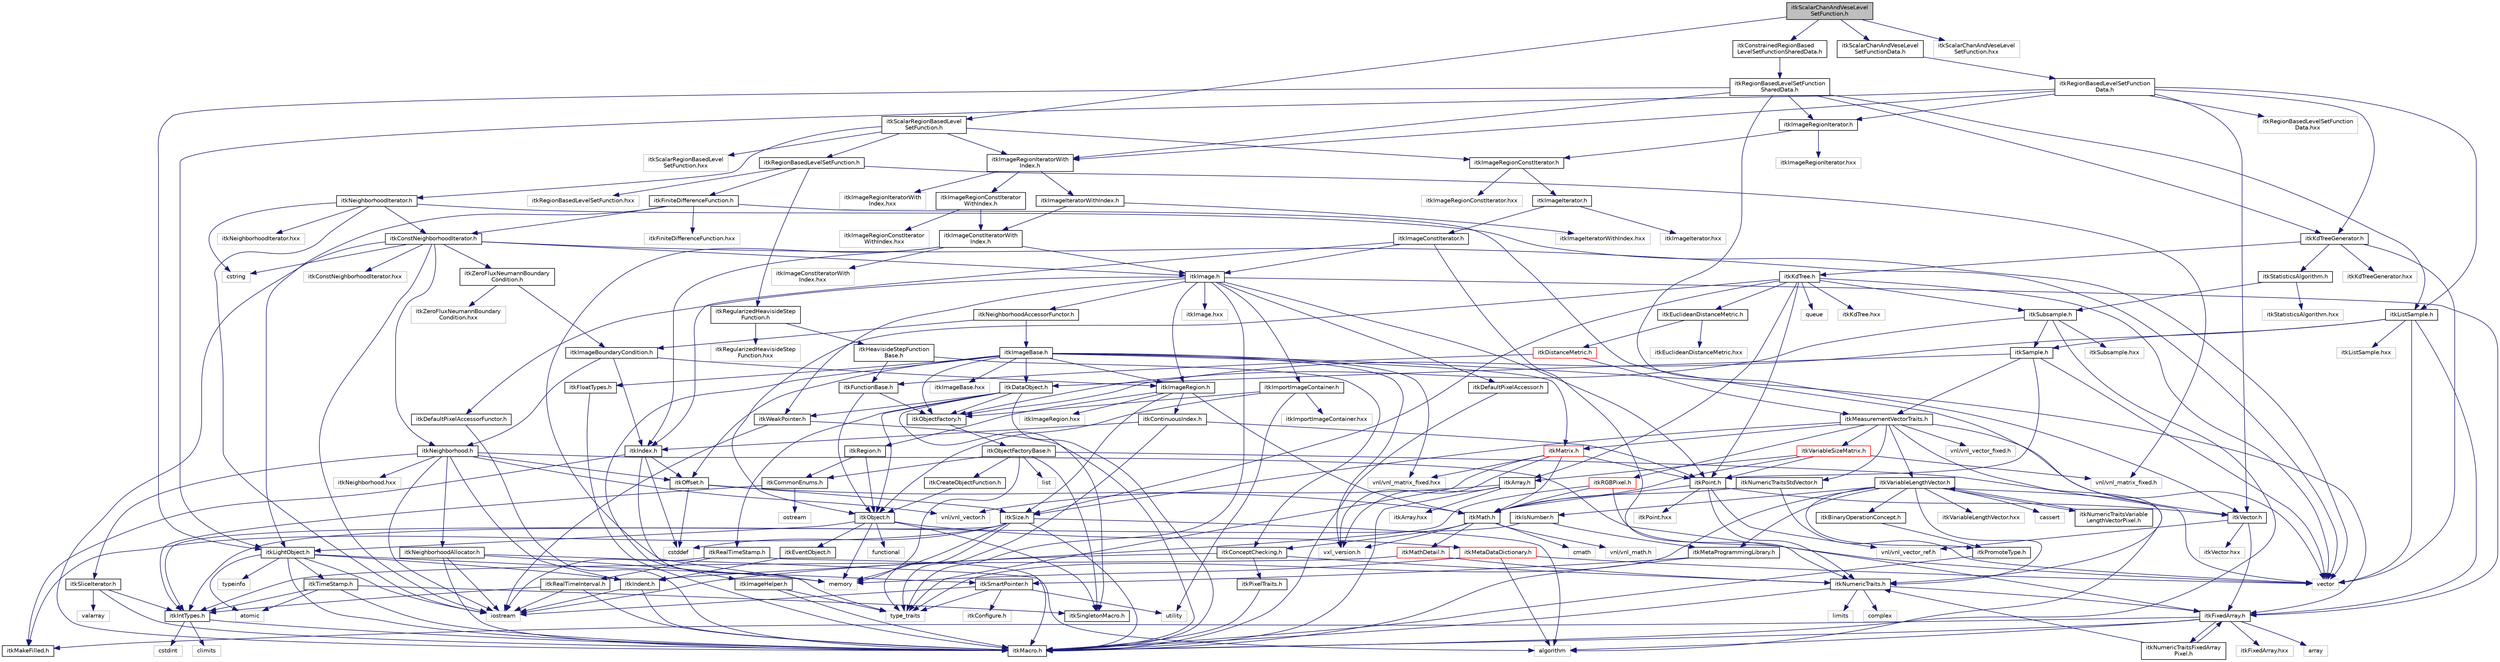 digraph "itkScalarChanAndVeseLevelSetFunction.h"
{
 // LATEX_PDF_SIZE
  edge [fontname="Helvetica",fontsize="10",labelfontname="Helvetica",labelfontsize="10"];
  node [fontname="Helvetica",fontsize="10",shape=record];
  Node1 [label="itkScalarChanAndVeseLevel\lSetFunction.h",height=0.2,width=0.4,color="black", fillcolor="grey75", style="filled", fontcolor="black",tooltip=" "];
  Node1 -> Node2 [color="midnightblue",fontsize="10",style="solid",fontname="Helvetica"];
  Node2 [label="itkScalarRegionBasedLevel\lSetFunction.h",height=0.2,width=0.4,color="black", fillcolor="white", style="filled",URL="$itkScalarRegionBasedLevelSetFunction_8h.html",tooltip=" "];
  Node2 -> Node3 [color="midnightblue",fontsize="10",style="solid",fontname="Helvetica"];
  Node3 [label="itkRegionBasedLevelSetFunction.h",height=0.2,width=0.4,color="black", fillcolor="white", style="filled",URL="$itkRegionBasedLevelSetFunction_8h.html",tooltip=" "];
  Node3 -> Node4 [color="midnightblue",fontsize="10",style="solid",fontname="Helvetica"];
  Node4 [label="itkFiniteDifferenceFunction.h",height=0.2,width=0.4,color="black", fillcolor="white", style="filled",URL="$itkFiniteDifferenceFunction_8h.html",tooltip=" "];
  Node4 -> Node5 [color="midnightblue",fontsize="10",style="solid",fontname="Helvetica"];
  Node5 [label="itkLightObject.h",height=0.2,width=0.4,color="black", fillcolor="white", style="filled",URL="$itkLightObject_8h.html",tooltip=" "];
  Node5 -> Node6 [color="midnightblue",fontsize="10",style="solid",fontname="Helvetica"];
  Node6 [label="itkMacro.h",height=0.2,width=0.4,color="black", fillcolor="white", style="filled",URL="$itkMacro_8h.html",tooltip=" "];
  Node5 -> Node7 [color="midnightblue",fontsize="10",style="solid",fontname="Helvetica"];
  Node7 [label="itkSmartPointer.h",height=0.2,width=0.4,color="black", fillcolor="white", style="filled",URL="$itkSmartPointer_8h.html",tooltip=" "];
  Node7 -> Node8 [color="midnightblue",fontsize="10",style="solid",fontname="Helvetica"];
  Node8 [label="iostream",height=0.2,width=0.4,color="grey75", fillcolor="white", style="filled",tooltip=" "];
  Node7 -> Node9 [color="midnightblue",fontsize="10",style="solid",fontname="Helvetica"];
  Node9 [label="utility",height=0.2,width=0.4,color="grey75", fillcolor="white", style="filled",tooltip=" "];
  Node7 -> Node10 [color="midnightblue",fontsize="10",style="solid",fontname="Helvetica"];
  Node10 [label="type_traits",height=0.2,width=0.4,color="grey75", fillcolor="white", style="filled",tooltip=" "];
  Node7 -> Node11 [color="midnightblue",fontsize="10",style="solid",fontname="Helvetica"];
  Node11 [label="itkConfigure.h",height=0.2,width=0.4,color="grey75", fillcolor="white", style="filled",tooltip=" "];
  Node5 -> Node12 [color="midnightblue",fontsize="10",style="solid",fontname="Helvetica"];
  Node12 [label="itkTimeStamp.h",height=0.2,width=0.4,color="black", fillcolor="white", style="filled",URL="$itkTimeStamp_8h.html",tooltip=" "];
  Node12 -> Node6 [color="midnightblue",fontsize="10",style="solid",fontname="Helvetica"];
  Node12 -> Node13 [color="midnightblue",fontsize="10",style="solid",fontname="Helvetica"];
  Node13 [label="itkIntTypes.h",height=0.2,width=0.4,color="black", fillcolor="white", style="filled",URL="$itkIntTypes_8h.html",tooltip=" "];
  Node13 -> Node6 [color="midnightblue",fontsize="10",style="solid",fontname="Helvetica"];
  Node13 -> Node14 [color="midnightblue",fontsize="10",style="solid",fontname="Helvetica"];
  Node14 [label="cstdint",height=0.2,width=0.4,color="grey75", fillcolor="white", style="filled",tooltip=" "];
  Node13 -> Node15 [color="midnightblue",fontsize="10",style="solid",fontname="Helvetica"];
  Node15 [label="climits",height=0.2,width=0.4,color="grey75", fillcolor="white", style="filled",tooltip=" "];
  Node12 -> Node16 [color="midnightblue",fontsize="10",style="solid",fontname="Helvetica"];
  Node16 [label="atomic",height=0.2,width=0.4,color="grey75", fillcolor="white", style="filled",tooltip=" "];
  Node12 -> Node17 [color="midnightblue",fontsize="10",style="solid",fontname="Helvetica"];
  Node17 [label="itkSingletonMacro.h",height=0.2,width=0.4,color="black", fillcolor="white", style="filled",URL="$itkSingletonMacro_8h.html",tooltip=" "];
  Node5 -> Node18 [color="midnightblue",fontsize="10",style="solid",fontname="Helvetica"];
  Node18 [label="itkIndent.h",height=0.2,width=0.4,color="black", fillcolor="white", style="filled",URL="$itkIndent_8h.html",tooltip=" "];
  Node18 -> Node6 [color="midnightblue",fontsize="10",style="solid",fontname="Helvetica"];
  Node18 -> Node8 [color="midnightblue",fontsize="10",style="solid",fontname="Helvetica"];
  Node5 -> Node16 [color="midnightblue",fontsize="10",style="solid",fontname="Helvetica"];
  Node5 -> Node8 [color="midnightblue",fontsize="10",style="solid",fontname="Helvetica"];
  Node5 -> Node19 [color="midnightblue",fontsize="10",style="solid",fontname="Helvetica"];
  Node19 [label="typeinfo",height=0.2,width=0.4,color="grey75", fillcolor="white", style="filled",tooltip=" "];
  Node4 -> Node20 [color="midnightblue",fontsize="10",style="solid",fontname="Helvetica"];
  Node20 [label="itkConstNeighborhoodIterator.h",height=0.2,width=0.4,color="black", fillcolor="white", style="filled",URL="$itkConstNeighborhoodIterator_8h.html",tooltip=" "];
  Node20 -> Node21 [color="midnightblue",fontsize="10",style="solid",fontname="Helvetica"];
  Node21 [label="vector",height=0.2,width=0.4,color="grey75", fillcolor="white", style="filled",tooltip=" "];
  Node20 -> Node22 [color="midnightblue",fontsize="10",style="solid",fontname="Helvetica"];
  Node22 [label="cstring",height=0.2,width=0.4,color="grey75", fillcolor="white", style="filled",tooltip=" "];
  Node20 -> Node8 [color="midnightblue",fontsize="10",style="solid",fontname="Helvetica"];
  Node20 -> Node23 [color="midnightblue",fontsize="10",style="solid",fontname="Helvetica"];
  Node23 [label="itkImage.h",height=0.2,width=0.4,color="black", fillcolor="white", style="filled",URL="$itkImage_8h.html",tooltip=" "];
  Node23 -> Node24 [color="midnightblue",fontsize="10",style="solid",fontname="Helvetica"];
  Node24 [label="itkImageRegion.h",height=0.2,width=0.4,color="black", fillcolor="white", style="filled",URL="$itkImageRegion_8h.html",tooltip=" "];
  Node24 -> Node25 [color="midnightblue",fontsize="10",style="solid",fontname="Helvetica"];
  Node25 [label="itkRegion.h",height=0.2,width=0.4,color="black", fillcolor="white", style="filled",URL="$itkRegion_8h.html",tooltip=" "];
  Node25 -> Node26 [color="midnightblue",fontsize="10",style="solid",fontname="Helvetica"];
  Node26 [label="itkObject.h",height=0.2,width=0.4,color="black", fillcolor="white", style="filled",URL="$itkObject_8h.html",tooltip=" "];
  Node26 -> Node5 [color="midnightblue",fontsize="10",style="solid",fontname="Helvetica"];
  Node26 -> Node27 [color="midnightblue",fontsize="10",style="solid",fontname="Helvetica"];
  Node27 [label="itkEventObject.h",height=0.2,width=0.4,color="black", fillcolor="white", style="filled",URL="$itkEventObject_8h.html",tooltip=" "];
  Node27 -> Node18 [color="midnightblue",fontsize="10",style="solid",fontname="Helvetica"];
  Node26 -> Node28 [color="midnightblue",fontsize="10",style="solid",fontname="Helvetica"];
  Node28 [label="itkMetaDataDictionary.h",height=0.2,width=0.4,color="red", fillcolor="white", style="filled",URL="$itkMetaDataDictionary_8h.html",tooltip=" "];
  Node28 -> Node30 [color="midnightblue",fontsize="10",style="solid",fontname="Helvetica"];
  Node30 [label="algorithm",height=0.2,width=0.4,color="grey75", fillcolor="white", style="filled",tooltip=" "];
  Node28 -> Node21 [color="midnightblue",fontsize="10",style="solid",fontname="Helvetica"];
  Node28 -> Node33 [color="midnightblue",fontsize="10",style="solid",fontname="Helvetica"];
  Node33 [label="memory",height=0.2,width=0.4,color="grey75", fillcolor="white", style="filled",tooltip=" "];
  Node26 -> Node17 [color="midnightblue",fontsize="10",style="solid",fontname="Helvetica"];
  Node26 -> Node34 [color="midnightblue",fontsize="10",style="solid",fontname="Helvetica"];
  Node34 [label="functional",height=0.2,width=0.4,color="grey75", fillcolor="white", style="filled",tooltip=" "];
  Node26 -> Node33 [color="midnightblue",fontsize="10",style="solid",fontname="Helvetica"];
  Node25 -> Node35 [color="midnightblue",fontsize="10",style="solid",fontname="Helvetica"];
  Node35 [label="itkCommonEnums.h",height=0.2,width=0.4,color="black", fillcolor="white", style="filled",URL="$itkCommonEnums_8h.html",tooltip=" "];
  Node35 -> Node13 [color="midnightblue",fontsize="10",style="solid",fontname="Helvetica"];
  Node35 -> Node36 [color="midnightblue",fontsize="10",style="solid",fontname="Helvetica"];
  Node36 [label="ostream",height=0.2,width=0.4,color="grey75", fillcolor="white", style="filled",tooltip=" "];
  Node24 -> Node37 [color="midnightblue",fontsize="10",style="solid",fontname="Helvetica"];
  Node37 [label="itkSize.h",height=0.2,width=0.4,color="black", fillcolor="white", style="filled",URL="$itkSize_8h.html",tooltip=" "];
  Node37 -> Node13 [color="midnightblue",fontsize="10",style="solid",fontname="Helvetica"];
  Node37 -> Node6 [color="midnightblue",fontsize="10",style="solid",fontname="Helvetica"];
  Node37 -> Node38 [color="midnightblue",fontsize="10",style="solid",fontname="Helvetica"];
  Node38 [label="itkMakeFilled.h",height=0.2,width=0.4,color="black", fillcolor="white", style="filled",URL="$itkMakeFilled_8h.html",tooltip=" "];
  Node37 -> Node30 [color="midnightblue",fontsize="10",style="solid",fontname="Helvetica"];
  Node37 -> Node39 [color="midnightblue",fontsize="10",style="solid",fontname="Helvetica"];
  Node39 [label="cstddef",height=0.2,width=0.4,color="grey75", fillcolor="white", style="filled",tooltip=" "];
  Node37 -> Node10 [color="midnightblue",fontsize="10",style="solid",fontname="Helvetica"];
  Node37 -> Node33 [color="midnightblue",fontsize="10",style="solid",fontname="Helvetica"];
  Node24 -> Node40 [color="midnightblue",fontsize="10",style="solid",fontname="Helvetica"];
  Node40 [label="itkContinuousIndex.h",height=0.2,width=0.4,color="black", fillcolor="white", style="filled",URL="$itkContinuousIndex_8h.html",tooltip=" "];
  Node40 -> Node41 [color="midnightblue",fontsize="10",style="solid",fontname="Helvetica"];
  Node41 [label="itkPoint.h",height=0.2,width=0.4,color="black", fillcolor="white", style="filled",URL="$itkPoint_8h.html",tooltip=" "];
  Node41 -> Node42 [color="midnightblue",fontsize="10",style="solid",fontname="Helvetica"];
  Node42 [label="itkNumericTraits.h",height=0.2,width=0.4,color="black", fillcolor="white", style="filled",URL="$itkNumericTraits_8h.html",tooltip=" "];
  Node42 -> Node6 [color="midnightblue",fontsize="10",style="solid",fontname="Helvetica"];
  Node42 -> Node43 [color="midnightblue",fontsize="10",style="solid",fontname="Helvetica"];
  Node43 [label="limits",height=0.2,width=0.4,color="grey75", fillcolor="white", style="filled",tooltip=" "];
  Node42 -> Node44 [color="midnightblue",fontsize="10",style="solid",fontname="Helvetica"];
  Node44 [label="complex",height=0.2,width=0.4,color="grey75", fillcolor="white", style="filled",tooltip=" "];
  Node42 -> Node45 [color="midnightblue",fontsize="10",style="solid",fontname="Helvetica"];
  Node45 [label="itkFixedArray.h",height=0.2,width=0.4,color="black", fillcolor="white", style="filled",URL="$itkFixedArray_8h.html",tooltip=" "];
  Node45 -> Node6 [color="midnightblue",fontsize="10",style="solid",fontname="Helvetica"];
  Node45 -> Node38 [color="midnightblue",fontsize="10",style="solid",fontname="Helvetica"];
  Node45 -> Node30 [color="midnightblue",fontsize="10",style="solid",fontname="Helvetica"];
  Node45 -> Node46 [color="midnightblue",fontsize="10",style="solid",fontname="Helvetica"];
  Node46 [label="array",height=0.2,width=0.4,color="grey75", fillcolor="white", style="filled",tooltip=" "];
  Node45 -> Node47 [color="midnightblue",fontsize="10",style="solid",fontname="Helvetica"];
  Node47 [label="itkFixedArray.hxx",height=0.2,width=0.4,color="grey75", fillcolor="white", style="filled",tooltip=" "];
  Node45 -> Node48 [color="midnightblue",fontsize="10",style="solid",fontname="Helvetica"];
  Node48 [label="itkNumericTraitsFixedArray\lPixel.h",height=0.2,width=0.4,color="black", fillcolor="white", style="filled",URL="$itkNumericTraitsFixedArrayPixel_8h.html",tooltip=" "];
  Node48 -> Node42 [color="midnightblue",fontsize="10",style="solid",fontname="Helvetica"];
  Node48 -> Node45 [color="midnightblue",fontsize="10",style="solid",fontname="Helvetica"];
  Node41 -> Node49 [color="midnightblue",fontsize="10",style="solid",fontname="Helvetica"];
  Node49 [label="itkVector.h",height=0.2,width=0.4,color="black", fillcolor="white", style="filled",URL="$itkVector_8h.html",tooltip=" "];
  Node49 -> Node45 [color="midnightblue",fontsize="10",style="solid",fontname="Helvetica"];
  Node49 -> Node50 [color="midnightblue",fontsize="10",style="solid",fontname="Helvetica"];
  Node50 [label="vnl/vnl_vector_ref.h",height=0.2,width=0.4,color="grey75", fillcolor="white", style="filled",tooltip=" "];
  Node49 -> Node51 [color="midnightblue",fontsize="10",style="solid",fontname="Helvetica"];
  Node51 [label="itkVector.hxx",height=0.2,width=0.4,color="grey75", fillcolor="white", style="filled",tooltip=" "];
  Node41 -> Node50 [color="midnightblue",fontsize="10",style="solid",fontname="Helvetica"];
  Node41 -> Node52 [color="midnightblue",fontsize="10",style="solid",fontname="Helvetica"];
  Node52 [label="itkMath.h",height=0.2,width=0.4,color="black", fillcolor="white", style="filled",URL="$itkMath_8h.html",tooltip=" "];
  Node52 -> Node53 [color="midnightblue",fontsize="10",style="solid",fontname="Helvetica"];
  Node53 [label="cmath",height=0.2,width=0.4,color="grey75", fillcolor="white", style="filled",tooltip=" "];
  Node52 -> Node54 [color="midnightblue",fontsize="10",style="solid",fontname="Helvetica"];
  Node54 [label="itkMathDetail.h",height=0.2,width=0.4,color="red", fillcolor="white", style="filled",URL="$itkMathDetail_8h.html",tooltip=" "];
  Node54 -> Node13 [color="midnightblue",fontsize="10",style="solid",fontname="Helvetica"];
  Node54 -> Node42 [color="midnightblue",fontsize="10",style="solid",fontname="Helvetica"];
  Node52 -> Node56 [color="midnightblue",fontsize="10",style="solid",fontname="Helvetica"];
  Node56 [label="itkConceptChecking.h",height=0.2,width=0.4,color="black", fillcolor="white", style="filled",URL="$itkConceptChecking_8h.html",tooltip=" "];
  Node56 -> Node57 [color="midnightblue",fontsize="10",style="solid",fontname="Helvetica"];
  Node57 [label="itkPixelTraits.h",height=0.2,width=0.4,color="black", fillcolor="white", style="filled",URL="$itkPixelTraits_8h.html",tooltip=" "];
  Node57 -> Node6 [color="midnightblue",fontsize="10",style="solid",fontname="Helvetica"];
  Node56 -> Node42 [color="midnightblue",fontsize="10",style="solid",fontname="Helvetica"];
  Node56 -> Node8 [color="midnightblue",fontsize="10",style="solid",fontname="Helvetica"];
  Node52 -> Node58 [color="midnightblue",fontsize="10",style="solid",fontname="Helvetica"];
  Node58 [label="vnl/vnl_math.h",height=0.2,width=0.4,color="grey75", fillcolor="white", style="filled",tooltip=" "];
  Node52 -> Node59 [color="midnightblue",fontsize="10",style="solid",fontname="Helvetica"];
  Node59 [label="vxl_version.h",height=0.2,width=0.4,color="grey75", fillcolor="white", style="filled",tooltip=" "];
  Node41 -> Node60 [color="midnightblue",fontsize="10",style="solid",fontname="Helvetica"];
  Node60 [label="itkPoint.hxx",height=0.2,width=0.4,color="grey75", fillcolor="white", style="filled",tooltip=" "];
  Node40 -> Node61 [color="midnightblue",fontsize="10",style="solid",fontname="Helvetica"];
  Node61 [label="itkIndex.h",height=0.2,width=0.4,color="black", fillcolor="white", style="filled",URL="$itkIndex_8h.html",tooltip=" "];
  Node61 -> Node38 [color="midnightblue",fontsize="10",style="solid",fontname="Helvetica"];
  Node61 -> Node62 [color="midnightblue",fontsize="10",style="solid",fontname="Helvetica"];
  Node62 [label="itkOffset.h",height=0.2,width=0.4,color="black", fillcolor="white", style="filled",URL="$itkOffset_8h.html",tooltip=" "];
  Node62 -> Node37 [color="midnightblue",fontsize="10",style="solid",fontname="Helvetica"];
  Node62 -> Node52 [color="midnightblue",fontsize="10",style="solid",fontname="Helvetica"];
  Node62 -> Node39 [color="midnightblue",fontsize="10",style="solid",fontname="Helvetica"];
  Node61 -> Node39 [color="midnightblue",fontsize="10",style="solid",fontname="Helvetica"];
  Node61 -> Node10 [color="midnightblue",fontsize="10",style="solid",fontname="Helvetica"];
  Node40 -> Node10 [color="midnightblue",fontsize="10",style="solid",fontname="Helvetica"];
  Node24 -> Node52 [color="midnightblue",fontsize="10",style="solid",fontname="Helvetica"];
  Node24 -> Node63 [color="midnightblue",fontsize="10",style="solid",fontname="Helvetica"];
  Node63 [label="itkImageRegion.hxx",height=0.2,width=0.4,color="grey75", fillcolor="white", style="filled",tooltip=" "];
  Node23 -> Node64 [color="midnightblue",fontsize="10",style="solid",fontname="Helvetica"];
  Node64 [label="itkImportImageContainer.h",height=0.2,width=0.4,color="black", fillcolor="white", style="filled",URL="$itkImportImageContainer_8h.html",tooltip=" "];
  Node64 -> Node26 [color="midnightblue",fontsize="10",style="solid",fontname="Helvetica"];
  Node64 -> Node65 [color="midnightblue",fontsize="10",style="solid",fontname="Helvetica"];
  Node65 [label="itkObjectFactory.h",height=0.2,width=0.4,color="black", fillcolor="white", style="filled",URL="$itkObjectFactory_8h.html",tooltip=" "];
  Node65 -> Node66 [color="midnightblue",fontsize="10",style="solid",fontname="Helvetica"];
  Node66 [label="itkObjectFactoryBase.h",height=0.2,width=0.4,color="black", fillcolor="white", style="filled",URL="$itkObjectFactoryBase_8h.html",tooltip=" "];
  Node66 -> Node67 [color="midnightblue",fontsize="10",style="solid",fontname="Helvetica"];
  Node67 [label="itkCreateObjectFunction.h",height=0.2,width=0.4,color="black", fillcolor="white", style="filled",URL="$itkCreateObjectFunction_8h.html",tooltip=" "];
  Node67 -> Node26 [color="midnightblue",fontsize="10",style="solid",fontname="Helvetica"];
  Node66 -> Node17 [color="midnightblue",fontsize="10",style="solid",fontname="Helvetica"];
  Node66 -> Node35 [color="midnightblue",fontsize="10",style="solid",fontname="Helvetica"];
  Node66 -> Node68 [color="midnightblue",fontsize="10",style="solid",fontname="Helvetica"];
  Node68 [label="list",height=0.2,width=0.4,color="grey75", fillcolor="white", style="filled",tooltip=" "];
  Node66 -> Node33 [color="midnightblue",fontsize="10",style="solid",fontname="Helvetica"];
  Node66 -> Node21 [color="midnightblue",fontsize="10",style="solid",fontname="Helvetica"];
  Node64 -> Node9 [color="midnightblue",fontsize="10",style="solid",fontname="Helvetica"];
  Node64 -> Node69 [color="midnightblue",fontsize="10",style="solid",fontname="Helvetica"];
  Node69 [label="itkImportImageContainer.hxx",height=0.2,width=0.4,color="grey75", fillcolor="white", style="filled",tooltip=" "];
  Node23 -> Node70 [color="midnightblue",fontsize="10",style="solid",fontname="Helvetica"];
  Node70 [label="itkDefaultPixelAccessor.h",height=0.2,width=0.4,color="black", fillcolor="white", style="filled",URL="$itkDefaultPixelAccessor_8h.html",tooltip=" "];
  Node70 -> Node6 [color="midnightblue",fontsize="10",style="solid",fontname="Helvetica"];
  Node23 -> Node71 [color="midnightblue",fontsize="10",style="solid",fontname="Helvetica"];
  Node71 [label="itkDefaultPixelAccessorFunctor.h",height=0.2,width=0.4,color="black", fillcolor="white", style="filled",URL="$itkDefaultPixelAccessorFunctor_8h.html",tooltip=" "];
  Node71 -> Node6 [color="midnightblue",fontsize="10",style="solid",fontname="Helvetica"];
  Node23 -> Node41 [color="midnightblue",fontsize="10",style="solid",fontname="Helvetica"];
  Node23 -> Node45 [color="midnightblue",fontsize="10",style="solid",fontname="Helvetica"];
  Node23 -> Node72 [color="midnightblue",fontsize="10",style="solid",fontname="Helvetica"];
  Node72 [label="itkWeakPointer.h",height=0.2,width=0.4,color="black", fillcolor="white", style="filled",URL="$itkWeakPointer_8h.html",tooltip=" "];
  Node72 -> Node6 [color="midnightblue",fontsize="10",style="solid",fontname="Helvetica"];
  Node72 -> Node8 [color="midnightblue",fontsize="10",style="solid",fontname="Helvetica"];
  Node23 -> Node73 [color="midnightblue",fontsize="10",style="solid",fontname="Helvetica"];
  Node73 [label="itkNeighborhoodAccessorFunctor.h",height=0.2,width=0.4,color="black", fillcolor="white", style="filled",URL="$itkNeighborhoodAccessorFunctor_8h.html",tooltip=" "];
  Node73 -> Node74 [color="midnightblue",fontsize="10",style="solid",fontname="Helvetica"];
  Node74 [label="itkImageBoundaryCondition.h",height=0.2,width=0.4,color="black", fillcolor="white", style="filled",URL="$itkImageBoundaryCondition_8h.html",tooltip=" "];
  Node74 -> Node61 [color="midnightblue",fontsize="10",style="solid",fontname="Helvetica"];
  Node74 -> Node75 [color="midnightblue",fontsize="10",style="solid",fontname="Helvetica"];
  Node75 [label="itkNeighborhood.h",height=0.2,width=0.4,color="black", fillcolor="white", style="filled",URL="$itkNeighborhood_8h.html",tooltip=" "];
  Node75 -> Node8 [color="midnightblue",fontsize="10",style="solid",fontname="Helvetica"];
  Node75 -> Node76 [color="midnightblue",fontsize="10",style="solid",fontname="Helvetica"];
  Node76 [label="itkNeighborhoodAllocator.h",height=0.2,width=0.4,color="black", fillcolor="white", style="filled",URL="$itkNeighborhoodAllocator_8h.html",tooltip=" "];
  Node76 -> Node30 [color="midnightblue",fontsize="10",style="solid",fontname="Helvetica"];
  Node76 -> Node8 [color="midnightblue",fontsize="10",style="solid",fontname="Helvetica"];
  Node76 -> Node33 [color="midnightblue",fontsize="10",style="solid",fontname="Helvetica"];
  Node76 -> Node6 [color="midnightblue",fontsize="10",style="solid",fontname="Helvetica"];
  Node75 -> Node18 [color="midnightblue",fontsize="10",style="solid",fontname="Helvetica"];
  Node75 -> Node77 [color="midnightblue",fontsize="10",style="solid",fontname="Helvetica"];
  Node77 [label="itkSliceIterator.h",height=0.2,width=0.4,color="black", fillcolor="white", style="filled",URL="$itkSliceIterator_8h.html",tooltip=" "];
  Node77 -> Node6 [color="midnightblue",fontsize="10",style="solid",fontname="Helvetica"];
  Node77 -> Node13 [color="midnightblue",fontsize="10",style="solid",fontname="Helvetica"];
  Node77 -> Node78 [color="midnightblue",fontsize="10",style="solid",fontname="Helvetica"];
  Node78 [label="valarray",height=0.2,width=0.4,color="grey75", fillcolor="white", style="filled",tooltip=" "];
  Node75 -> Node79 [color="midnightblue",fontsize="10",style="solid",fontname="Helvetica"];
  Node79 [label="vnl/vnl_vector.h",height=0.2,width=0.4,color="grey75", fillcolor="white", style="filled",tooltip=" "];
  Node75 -> Node62 [color="midnightblue",fontsize="10",style="solid",fontname="Helvetica"];
  Node75 -> Node21 [color="midnightblue",fontsize="10",style="solid",fontname="Helvetica"];
  Node75 -> Node80 [color="midnightblue",fontsize="10",style="solid",fontname="Helvetica"];
  Node80 [label="itkNeighborhood.hxx",height=0.2,width=0.4,color="grey75", fillcolor="white", style="filled",tooltip=" "];
  Node74 -> Node24 [color="midnightblue",fontsize="10",style="solid",fontname="Helvetica"];
  Node73 -> Node81 [color="midnightblue",fontsize="10",style="solid",fontname="Helvetica"];
  Node81 [label="itkImageBase.h",height=0.2,width=0.4,color="black", fillcolor="white", style="filled",URL="$itkImageBase_8h.html",tooltip=" "];
  Node81 -> Node82 [color="midnightblue",fontsize="10",style="solid",fontname="Helvetica"];
  Node82 [label="itkDataObject.h",height=0.2,width=0.4,color="black", fillcolor="white", style="filled",URL="$itkDataObject_8h.html",tooltip=" "];
  Node82 -> Node26 [color="midnightblue",fontsize="10",style="solid",fontname="Helvetica"];
  Node82 -> Node6 [color="midnightblue",fontsize="10",style="solid",fontname="Helvetica"];
  Node82 -> Node17 [color="midnightblue",fontsize="10",style="solid",fontname="Helvetica"];
  Node82 -> Node72 [color="midnightblue",fontsize="10",style="solid",fontname="Helvetica"];
  Node82 -> Node83 [color="midnightblue",fontsize="10",style="solid",fontname="Helvetica"];
  Node83 [label="itkRealTimeStamp.h",height=0.2,width=0.4,color="black", fillcolor="white", style="filled",URL="$itkRealTimeStamp_8h.html",tooltip=" "];
  Node83 -> Node84 [color="midnightblue",fontsize="10",style="solid",fontname="Helvetica"];
  Node84 [label="itkRealTimeInterval.h",height=0.2,width=0.4,color="black", fillcolor="white", style="filled",URL="$itkRealTimeInterval_8h.html",tooltip=" "];
  Node84 -> Node13 [color="midnightblue",fontsize="10",style="solid",fontname="Helvetica"];
  Node84 -> Node6 [color="midnightblue",fontsize="10",style="solid",fontname="Helvetica"];
  Node84 -> Node8 [color="midnightblue",fontsize="10",style="solid",fontname="Helvetica"];
  Node83 -> Node6 [color="midnightblue",fontsize="10",style="solid",fontname="Helvetica"];
  Node83 -> Node8 [color="midnightblue",fontsize="10",style="solid",fontname="Helvetica"];
  Node82 -> Node65 [color="midnightblue",fontsize="10",style="solid",fontname="Helvetica"];
  Node81 -> Node24 [color="midnightblue",fontsize="10",style="solid",fontname="Helvetica"];
  Node81 -> Node85 [color="midnightblue",fontsize="10",style="solid",fontname="Helvetica"];
  Node85 [label="itkMatrix.h",height=0.2,width=0.4,color="red", fillcolor="white", style="filled",URL="$itkMatrix_8h.html",tooltip=" "];
  Node85 -> Node41 [color="midnightblue",fontsize="10",style="solid",fontname="Helvetica"];
  Node85 -> Node59 [color="midnightblue",fontsize="10",style="solid",fontname="Helvetica"];
  Node85 -> Node89 [color="midnightblue",fontsize="10",style="solid",fontname="Helvetica"];
  Node89 [label="vnl/vnl_matrix_fixed.hxx",height=0.2,width=0.4,color="grey75", fillcolor="white", style="filled",tooltip=" "];
  Node85 -> Node52 [color="midnightblue",fontsize="10",style="solid",fontname="Helvetica"];
  Node85 -> Node10 [color="midnightblue",fontsize="10",style="solid",fontname="Helvetica"];
  Node81 -> Node65 [color="midnightblue",fontsize="10",style="solid",fontname="Helvetica"];
  Node81 -> Node62 [color="midnightblue",fontsize="10",style="solid",fontname="Helvetica"];
  Node81 -> Node45 [color="midnightblue",fontsize="10",style="solid",fontname="Helvetica"];
  Node81 -> Node95 [color="midnightblue",fontsize="10",style="solid",fontname="Helvetica"];
  Node95 [label="itkImageHelper.h",height=0.2,width=0.4,color="black", fillcolor="white", style="filled",URL="$itkImageHelper_8h.html",tooltip=" "];
  Node95 -> Node6 [color="midnightblue",fontsize="10",style="solid",fontname="Helvetica"];
  Node95 -> Node10 [color="midnightblue",fontsize="10",style="solid",fontname="Helvetica"];
  Node81 -> Node96 [color="midnightblue",fontsize="10",style="solid",fontname="Helvetica"];
  Node96 [label="itkFloatTypes.h",height=0.2,width=0.4,color="black", fillcolor="white", style="filled",URL="$itkFloatTypes_8h.html",tooltip=" "];
  Node96 -> Node6 [color="midnightblue",fontsize="10",style="solid",fontname="Helvetica"];
  Node81 -> Node59 [color="midnightblue",fontsize="10",style="solid",fontname="Helvetica"];
  Node81 -> Node89 [color="midnightblue",fontsize="10",style="solid",fontname="Helvetica"];
  Node81 -> Node97 [color="midnightblue",fontsize="10",style="solid",fontname="Helvetica"];
  Node97 [label="itkImageBase.hxx",height=0.2,width=0.4,color="grey75", fillcolor="white", style="filled",tooltip=" "];
  Node23 -> Node10 [color="midnightblue",fontsize="10",style="solid",fontname="Helvetica"];
  Node23 -> Node98 [color="midnightblue",fontsize="10",style="solid",fontname="Helvetica"];
  Node98 [label="itkImage.hxx",height=0.2,width=0.4,color="grey75", fillcolor="white", style="filled",tooltip=" "];
  Node20 -> Node75 [color="midnightblue",fontsize="10",style="solid",fontname="Helvetica"];
  Node20 -> Node6 [color="midnightblue",fontsize="10",style="solid",fontname="Helvetica"];
  Node20 -> Node99 [color="midnightblue",fontsize="10",style="solid",fontname="Helvetica"];
  Node99 [label="itkZeroFluxNeumannBoundary\lCondition.h",height=0.2,width=0.4,color="black", fillcolor="white", style="filled",URL="$itkZeroFluxNeumannBoundaryCondition_8h.html",tooltip=" "];
  Node99 -> Node74 [color="midnightblue",fontsize="10",style="solid",fontname="Helvetica"];
  Node99 -> Node100 [color="midnightblue",fontsize="10",style="solid",fontname="Helvetica"];
  Node100 [label="itkZeroFluxNeumannBoundary\lCondition.hxx",height=0.2,width=0.4,color="grey75", fillcolor="white", style="filled",tooltip=" "];
  Node20 -> Node101 [color="midnightblue",fontsize="10",style="solid",fontname="Helvetica"];
  Node101 [label="itkConstNeighborhoodIterator.hxx",height=0.2,width=0.4,color="grey75", fillcolor="white", style="filled",tooltip=" "];
  Node4 -> Node49 [color="midnightblue",fontsize="10",style="solid",fontname="Helvetica"];
  Node4 -> Node102 [color="midnightblue",fontsize="10",style="solid",fontname="Helvetica"];
  Node102 [label="itkFiniteDifferenceFunction.hxx",height=0.2,width=0.4,color="grey75", fillcolor="white", style="filled",tooltip=" "];
  Node3 -> Node103 [color="midnightblue",fontsize="10",style="solid",fontname="Helvetica"];
  Node103 [label="itkRegularizedHeavisideStep\lFunction.h",height=0.2,width=0.4,color="black", fillcolor="white", style="filled",URL="$itkRegularizedHeavisideStepFunction_8h.html",tooltip=" "];
  Node103 -> Node104 [color="midnightblue",fontsize="10",style="solid",fontname="Helvetica"];
  Node104 [label="itkHeavisideStepFunction\lBase.h",height=0.2,width=0.4,color="black", fillcolor="white", style="filled",URL="$itkHeavisideStepFunctionBase_8h.html",tooltip=" "];
  Node104 -> Node105 [color="midnightblue",fontsize="10",style="solid",fontname="Helvetica"];
  Node105 [label="itkFunctionBase.h",height=0.2,width=0.4,color="black", fillcolor="white", style="filled",URL="$itkFunctionBase_8h.html",tooltip=" "];
  Node105 -> Node26 [color="midnightblue",fontsize="10",style="solid",fontname="Helvetica"];
  Node105 -> Node65 [color="midnightblue",fontsize="10",style="solid",fontname="Helvetica"];
  Node104 -> Node56 [color="midnightblue",fontsize="10",style="solid",fontname="Helvetica"];
  Node103 -> Node106 [color="midnightblue",fontsize="10",style="solid",fontname="Helvetica"];
  Node106 [label="itkRegularizedHeavisideStep\lFunction.hxx",height=0.2,width=0.4,color="grey75", fillcolor="white", style="filled",tooltip=" "];
  Node3 -> Node107 [color="midnightblue",fontsize="10",style="solid",fontname="Helvetica"];
  Node107 [label="vnl/vnl_matrix_fixed.h",height=0.2,width=0.4,color="grey75", fillcolor="white", style="filled",tooltip=" "];
  Node3 -> Node108 [color="midnightblue",fontsize="10",style="solid",fontname="Helvetica"];
  Node108 [label="itkRegionBasedLevelSetFunction.hxx",height=0.2,width=0.4,color="grey75", fillcolor="white", style="filled",tooltip=" "];
  Node2 -> Node109 [color="midnightblue",fontsize="10",style="solid",fontname="Helvetica"];
  Node109 [label="itkNeighborhoodIterator.h",height=0.2,width=0.4,color="black", fillcolor="white", style="filled",URL="$itkNeighborhoodIterator_8h.html",tooltip=" "];
  Node109 -> Node21 [color="midnightblue",fontsize="10",style="solid",fontname="Helvetica"];
  Node109 -> Node22 [color="midnightblue",fontsize="10",style="solid",fontname="Helvetica"];
  Node109 -> Node8 [color="midnightblue",fontsize="10",style="solid",fontname="Helvetica"];
  Node109 -> Node20 [color="midnightblue",fontsize="10",style="solid",fontname="Helvetica"];
  Node109 -> Node110 [color="midnightblue",fontsize="10",style="solid",fontname="Helvetica"];
  Node110 [label="itkNeighborhoodIterator.hxx",height=0.2,width=0.4,color="grey75", fillcolor="white", style="filled",tooltip=" "];
  Node2 -> Node111 [color="midnightblue",fontsize="10",style="solid",fontname="Helvetica"];
  Node111 [label="itkImageRegionConstIterator.h",height=0.2,width=0.4,color="black", fillcolor="white", style="filled",URL="$itkImageRegionConstIterator_8h.html",tooltip=" "];
  Node111 -> Node112 [color="midnightblue",fontsize="10",style="solid",fontname="Helvetica"];
  Node112 [label="itkImageIterator.h",height=0.2,width=0.4,color="black", fillcolor="white", style="filled",URL="$itkImageIterator_8h.html",tooltip=" "];
  Node112 -> Node113 [color="midnightblue",fontsize="10",style="solid",fontname="Helvetica"];
  Node113 [label="itkImageConstIterator.h",height=0.2,width=0.4,color="black", fillcolor="white", style="filled",URL="$itkImageConstIterator_8h.html",tooltip=" "];
  Node113 -> Node23 [color="midnightblue",fontsize="10",style="solid",fontname="Helvetica"];
  Node113 -> Node61 [color="midnightblue",fontsize="10",style="solid",fontname="Helvetica"];
  Node113 -> Node42 [color="midnightblue",fontsize="10",style="solid",fontname="Helvetica"];
  Node112 -> Node114 [color="midnightblue",fontsize="10",style="solid",fontname="Helvetica"];
  Node114 [label="itkImageIterator.hxx",height=0.2,width=0.4,color="grey75", fillcolor="white", style="filled",tooltip=" "];
  Node111 -> Node115 [color="midnightblue",fontsize="10",style="solid",fontname="Helvetica"];
  Node115 [label="itkImageRegionConstIterator.hxx",height=0.2,width=0.4,color="grey75", fillcolor="white", style="filled",tooltip=" "];
  Node2 -> Node116 [color="midnightblue",fontsize="10",style="solid",fontname="Helvetica"];
  Node116 [label="itkImageRegionIteratorWith\lIndex.h",height=0.2,width=0.4,color="black", fillcolor="white", style="filled",URL="$itkImageRegionIteratorWithIndex_8h.html",tooltip=" "];
  Node116 -> Node117 [color="midnightblue",fontsize="10",style="solid",fontname="Helvetica"];
  Node117 [label="itkImageRegionConstIterator\lWithIndex.h",height=0.2,width=0.4,color="black", fillcolor="white", style="filled",URL="$itkImageRegionConstIteratorWithIndex_8h.html",tooltip=" "];
  Node117 -> Node118 [color="midnightblue",fontsize="10",style="solid",fontname="Helvetica"];
  Node118 [label="itkImageConstIteratorWith\lIndex.h",height=0.2,width=0.4,color="black", fillcolor="white", style="filled",URL="$itkImageConstIteratorWithIndex_8h.html",tooltip=" "];
  Node118 -> Node61 [color="midnightblue",fontsize="10",style="solid",fontname="Helvetica"];
  Node118 -> Node23 [color="midnightblue",fontsize="10",style="solid",fontname="Helvetica"];
  Node118 -> Node33 [color="midnightblue",fontsize="10",style="solid",fontname="Helvetica"];
  Node118 -> Node119 [color="midnightblue",fontsize="10",style="solid",fontname="Helvetica"];
  Node119 [label="itkImageConstIteratorWith\lIndex.hxx",height=0.2,width=0.4,color="grey75", fillcolor="white", style="filled",tooltip=" "];
  Node117 -> Node120 [color="midnightblue",fontsize="10",style="solid",fontname="Helvetica"];
  Node120 [label="itkImageRegionConstIterator\lWithIndex.hxx",height=0.2,width=0.4,color="grey75", fillcolor="white", style="filled",tooltip=" "];
  Node116 -> Node121 [color="midnightblue",fontsize="10",style="solid",fontname="Helvetica"];
  Node121 [label="itkImageIteratorWithIndex.h",height=0.2,width=0.4,color="black", fillcolor="white", style="filled",URL="$itkImageIteratorWithIndex_8h.html",tooltip=" "];
  Node121 -> Node118 [color="midnightblue",fontsize="10",style="solid",fontname="Helvetica"];
  Node121 -> Node122 [color="midnightblue",fontsize="10",style="solid",fontname="Helvetica"];
  Node122 [label="itkImageIteratorWithIndex.hxx",height=0.2,width=0.4,color="grey75", fillcolor="white", style="filled",tooltip=" "];
  Node116 -> Node123 [color="midnightblue",fontsize="10",style="solid",fontname="Helvetica"];
  Node123 [label="itkImageRegionIteratorWith\lIndex.hxx",height=0.2,width=0.4,color="grey75", fillcolor="white", style="filled",tooltip=" "];
  Node2 -> Node124 [color="midnightblue",fontsize="10",style="solid",fontname="Helvetica"];
  Node124 [label="itkScalarRegionBasedLevel\lSetFunction.hxx",height=0.2,width=0.4,color="grey75", fillcolor="white", style="filled",tooltip=" "];
  Node1 -> Node125 [color="midnightblue",fontsize="10",style="solid",fontname="Helvetica"];
  Node125 [label="itkScalarChanAndVeseLevel\lSetFunctionData.h",height=0.2,width=0.4,color="black", fillcolor="white", style="filled",URL="$itkScalarChanAndVeseLevelSetFunctionData_8h.html",tooltip=" "];
  Node125 -> Node126 [color="midnightblue",fontsize="10",style="solid",fontname="Helvetica"];
  Node126 [label="itkRegionBasedLevelSetFunction\lData.h",height=0.2,width=0.4,color="black", fillcolor="white", style="filled",URL="$itkRegionBasedLevelSetFunctionData_8h.html",tooltip=" "];
  Node126 -> Node5 [color="midnightblue",fontsize="10",style="solid",fontname="Helvetica"];
  Node126 -> Node49 [color="midnightblue",fontsize="10",style="solid",fontname="Helvetica"];
  Node126 -> Node127 [color="midnightblue",fontsize="10",style="solid",fontname="Helvetica"];
  Node127 [label="itkListSample.h",height=0.2,width=0.4,color="black", fillcolor="white", style="filled",URL="$itkListSample_8h.html",tooltip=" "];
  Node127 -> Node65 [color="midnightblue",fontsize="10",style="solid",fontname="Helvetica"];
  Node127 -> Node45 [color="midnightblue",fontsize="10",style="solid",fontname="Helvetica"];
  Node127 -> Node128 [color="midnightblue",fontsize="10",style="solid",fontname="Helvetica"];
  Node128 [label="itkSample.h",height=0.2,width=0.4,color="black", fillcolor="white", style="filled",URL="$itkSample_8h.html",tooltip=" "];
  Node128 -> Node41 [color="midnightblue",fontsize="10",style="solid",fontname="Helvetica"];
  Node128 -> Node82 [color="midnightblue",fontsize="10",style="solid",fontname="Helvetica"];
  Node128 -> Node129 [color="midnightblue",fontsize="10",style="solid",fontname="Helvetica"];
  Node129 [label="itkMeasurementVectorTraits.h",height=0.2,width=0.4,color="black", fillcolor="white", style="filled",URL="$itkMeasurementVectorTraits_8h.html",tooltip=" "];
  Node129 -> Node130 [color="midnightblue",fontsize="10",style="solid",fontname="Helvetica"];
  Node130 [label="itkVariableLengthVector.h",height=0.2,width=0.4,color="black", fillcolor="white", style="filled",URL="$itkVariableLengthVector_8h.html",tooltip=" "];
  Node130 -> Node131 [color="midnightblue",fontsize="10",style="solid",fontname="Helvetica"];
  Node131 [label="cassert",height=0.2,width=0.4,color="grey75", fillcolor="white", style="filled",tooltip=" "];
  Node130 -> Node30 [color="midnightblue",fontsize="10",style="solid",fontname="Helvetica"];
  Node130 -> Node10 [color="midnightblue",fontsize="10",style="solid",fontname="Helvetica"];
  Node130 -> Node42 [color="midnightblue",fontsize="10",style="solid",fontname="Helvetica"];
  Node130 -> Node132 [color="midnightblue",fontsize="10",style="solid",fontname="Helvetica"];
  Node132 [label="itkMetaProgrammingLibrary.h",height=0.2,width=0.4,color="black", fillcolor="white", style="filled",URL="$itkMetaProgrammingLibrary_8h.html",tooltip=" "];
  Node132 -> Node6 [color="midnightblue",fontsize="10",style="solid",fontname="Helvetica"];
  Node132 -> Node7 [color="midnightblue",fontsize="10",style="solid",fontname="Helvetica"];
  Node130 -> Node133 [color="midnightblue",fontsize="10",style="solid",fontname="Helvetica"];
  Node133 [label="itkIsNumber.h",height=0.2,width=0.4,color="black", fillcolor="white", style="filled",URL="$itkIsNumber_8h.html",tooltip=" "];
  Node133 -> Node132 [color="midnightblue",fontsize="10",style="solid",fontname="Helvetica"];
  Node133 -> Node13 [color="midnightblue",fontsize="10",style="solid",fontname="Helvetica"];
  Node130 -> Node134 [color="midnightblue",fontsize="10",style="solid",fontname="Helvetica"];
  Node134 [label="itkPromoteType.h",height=0.2,width=0.4,color="black", fillcolor="white", style="filled",URL="$itkPromoteType_8h.html",tooltip=" "];
  Node134 -> Node6 [color="midnightblue",fontsize="10",style="solid",fontname="Helvetica"];
  Node130 -> Node135 [color="midnightblue",fontsize="10",style="solid",fontname="Helvetica"];
  Node135 [label="itkBinaryOperationConcept.h",height=0.2,width=0.4,color="black", fillcolor="white", style="filled",URL="$itkBinaryOperationConcept_8h.html",tooltip=" "];
  Node135 -> Node134 [color="midnightblue",fontsize="10",style="solid",fontname="Helvetica"];
  Node130 -> Node136 [color="midnightblue",fontsize="10",style="solid",fontname="Helvetica"];
  Node136 [label="itkNumericTraitsVariable\lLengthVectorPixel.h",height=0.2,width=0.4,color="black", fillcolor="white", style="filled",URL="$itkNumericTraitsVariableLengthVectorPixel_8h.html",tooltip=" "];
  Node136 -> Node130 [color="midnightblue",fontsize="10",style="solid",fontname="Helvetica"];
  Node130 -> Node137 [color="midnightblue",fontsize="10",style="solid",fontname="Helvetica"];
  Node137 [label="itkVariableLengthVector.hxx",height=0.2,width=0.4,color="grey75", fillcolor="white", style="filled",tooltip=" "];
  Node129 -> Node138 [color="midnightblue",fontsize="10",style="solid",fontname="Helvetica"];
  Node138 [label="vnl/vnl_vector_fixed.h",height=0.2,width=0.4,color="grey75", fillcolor="white", style="filled",tooltip=" "];
  Node129 -> Node139 [color="midnightblue",fontsize="10",style="solid",fontname="Helvetica"];
  Node139 [label="itkRGBPixel.h",height=0.2,width=0.4,color="red", fillcolor="white", style="filled",URL="$itkRGBPixel_8h.html",tooltip=" "];
  Node139 -> Node18 [color="midnightblue",fontsize="10",style="solid",fontname="Helvetica"];
  Node139 -> Node45 [color="midnightblue",fontsize="10",style="solid",fontname="Helvetica"];
  Node139 -> Node52 [color="midnightblue",fontsize="10",style="solid",fontname="Helvetica"];
  Node129 -> Node85 [color="midnightblue",fontsize="10",style="solid",fontname="Helvetica"];
  Node129 -> Node142 [color="midnightblue",fontsize="10",style="solid",fontname="Helvetica"];
  Node142 [label="itkVariableSizeMatrix.h",height=0.2,width=0.4,color="red", fillcolor="white", style="filled",URL="$itkVariableSizeMatrix_8h.html",tooltip=" "];
  Node142 -> Node41 [color="midnightblue",fontsize="10",style="solid",fontname="Helvetica"];
  Node142 -> Node107 [color="midnightblue",fontsize="10",style="solid",fontname="Helvetica"];
  Node142 -> Node143 [color="midnightblue",fontsize="10",style="solid",fontname="Helvetica"];
  Node143 [label="itkArray.h",height=0.2,width=0.4,color="black", fillcolor="white", style="filled",URL="$itkArray_8h.html",tooltip=" "];
  Node143 -> Node6 [color="midnightblue",fontsize="10",style="solid",fontname="Helvetica"];
  Node143 -> Node59 [color="midnightblue",fontsize="10",style="solid",fontname="Helvetica"];
  Node143 -> Node79 [color="midnightblue",fontsize="10",style="solid",fontname="Helvetica"];
  Node143 -> Node144 [color="midnightblue",fontsize="10",style="solid",fontname="Helvetica"];
  Node144 [label="itkArray.hxx",height=0.2,width=0.4,color="grey75", fillcolor="white", style="filled",tooltip=" "];
  Node142 -> Node52 [color="midnightblue",fontsize="10",style="solid",fontname="Helvetica"];
  Node129 -> Node42 [color="midnightblue",fontsize="10",style="solid",fontname="Helvetica"];
  Node129 -> Node146 [color="midnightblue",fontsize="10",style="solid",fontname="Helvetica"];
  Node146 [label="itkNumericTraitsStdVector.h",height=0.2,width=0.4,color="black", fillcolor="white", style="filled",URL="$itkNumericTraitsStdVector_8h.html",tooltip=" "];
  Node146 -> Node52 [color="midnightblue",fontsize="10",style="solid",fontname="Helvetica"];
  Node146 -> Node21 [color="midnightblue",fontsize="10",style="solid",fontname="Helvetica"];
  Node129 -> Node37 [color="midnightblue",fontsize="10",style="solid",fontname="Helvetica"];
  Node129 -> Node21 [color="midnightblue",fontsize="10",style="solid",fontname="Helvetica"];
  Node128 -> Node21 [color="midnightblue",fontsize="10",style="solid",fontname="Helvetica"];
  Node127 -> Node21 [color="midnightblue",fontsize="10",style="solid",fontname="Helvetica"];
  Node127 -> Node147 [color="midnightblue",fontsize="10",style="solid",fontname="Helvetica"];
  Node147 [label="itkListSample.hxx",height=0.2,width=0.4,color="grey75", fillcolor="white", style="filled",tooltip=" "];
  Node126 -> Node148 [color="midnightblue",fontsize="10",style="solid",fontname="Helvetica"];
  Node148 [label="itkKdTreeGenerator.h",height=0.2,width=0.4,color="black", fillcolor="white", style="filled",URL="$itkKdTreeGenerator_8h.html",tooltip=" "];
  Node148 -> Node21 [color="midnightblue",fontsize="10",style="solid",fontname="Helvetica"];
  Node148 -> Node149 [color="midnightblue",fontsize="10",style="solid",fontname="Helvetica"];
  Node149 [label="itkKdTree.h",height=0.2,width=0.4,color="black", fillcolor="white", style="filled",URL="$itkKdTree_8h.html",tooltip=" "];
  Node149 -> Node150 [color="midnightblue",fontsize="10",style="solid",fontname="Helvetica"];
  Node150 [label="queue",height=0.2,width=0.4,color="grey75", fillcolor="white", style="filled",tooltip=" "];
  Node149 -> Node21 [color="midnightblue",fontsize="10",style="solid",fontname="Helvetica"];
  Node149 -> Node41 [color="midnightblue",fontsize="10",style="solid",fontname="Helvetica"];
  Node149 -> Node37 [color="midnightblue",fontsize="10",style="solid",fontname="Helvetica"];
  Node149 -> Node26 [color="midnightblue",fontsize="10",style="solid",fontname="Helvetica"];
  Node149 -> Node143 [color="midnightblue",fontsize="10",style="solid",fontname="Helvetica"];
  Node149 -> Node151 [color="midnightblue",fontsize="10",style="solid",fontname="Helvetica"];
  Node151 [label="itkSubsample.h",height=0.2,width=0.4,color="black", fillcolor="white", style="filled",URL="$itkSubsample_8h.html",tooltip=" "];
  Node151 -> Node128 [color="midnightblue",fontsize="10",style="solid",fontname="Helvetica"];
  Node151 -> Node6 [color="midnightblue",fontsize="10",style="solid",fontname="Helvetica"];
  Node151 -> Node65 [color="midnightblue",fontsize="10",style="solid",fontname="Helvetica"];
  Node151 -> Node152 [color="midnightblue",fontsize="10",style="solid",fontname="Helvetica"];
  Node152 [label="itkSubsample.hxx",height=0.2,width=0.4,color="grey75", fillcolor="white", style="filled",tooltip=" "];
  Node149 -> Node153 [color="midnightblue",fontsize="10",style="solid",fontname="Helvetica"];
  Node153 [label="itkEuclideanDistanceMetric.h",height=0.2,width=0.4,color="black", fillcolor="white", style="filled",URL="$itkEuclideanDistanceMetric_8h.html",tooltip=" "];
  Node153 -> Node154 [color="midnightblue",fontsize="10",style="solid",fontname="Helvetica"];
  Node154 [label="itkDistanceMetric.h",height=0.2,width=0.4,color="red", fillcolor="white", style="filled",URL="$itkDistanceMetric_8h.html",tooltip=" "];
  Node154 -> Node105 [color="midnightblue",fontsize="10",style="solid",fontname="Helvetica"];
  Node154 -> Node129 [color="midnightblue",fontsize="10",style="solid",fontname="Helvetica"];
  Node153 -> Node156 [color="midnightblue",fontsize="10",style="solid",fontname="Helvetica"];
  Node156 [label="itkEuclideanDistanceMetric.hxx",height=0.2,width=0.4,color="grey75", fillcolor="white", style="filled",tooltip=" "];
  Node149 -> Node157 [color="midnightblue",fontsize="10",style="solid",fontname="Helvetica"];
  Node157 [label="itkKdTree.hxx",height=0.2,width=0.4,color="grey75", fillcolor="white", style="filled",tooltip=" "];
  Node148 -> Node158 [color="midnightblue",fontsize="10",style="solid",fontname="Helvetica"];
  Node158 [label="itkStatisticsAlgorithm.h",height=0.2,width=0.4,color="black", fillcolor="white", style="filled",URL="$itkStatisticsAlgorithm_8h.html",tooltip=" "];
  Node158 -> Node151 [color="midnightblue",fontsize="10",style="solid",fontname="Helvetica"];
  Node158 -> Node159 [color="midnightblue",fontsize="10",style="solid",fontname="Helvetica"];
  Node159 [label="itkStatisticsAlgorithm.hxx",height=0.2,width=0.4,color="grey75", fillcolor="white", style="filled",tooltip=" "];
  Node148 -> Node160 [color="midnightblue",fontsize="10",style="solid",fontname="Helvetica"];
  Node160 [label="itkKdTreeGenerator.hxx",height=0.2,width=0.4,color="grey75", fillcolor="white", style="filled",tooltip=" "];
  Node126 -> Node161 [color="midnightblue",fontsize="10",style="solid",fontname="Helvetica"];
  Node161 [label="itkImageRegionIterator.h",height=0.2,width=0.4,color="black", fillcolor="white", style="filled",URL="$itkImageRegionIterator_8h.html",tooltip=" "];
  Node161 -> Node111 [color="midnightblue",fontsize="10",style="solid",fontname="Helvetica"];
  Node161 -> Node162 [color="midnightblue",fontsize="10",style="solid",fontname="Helvetica"];
  Node162 [label="itkImageRegionIterator.hxx",height=0.2,width=0.4,color="grey75", fillcolor="white", style="filled",tooltip=" "];
  Node126 -> Node116 [color="midnightblue",fontsize="10",style="solid",fontname="Helvetica"];
  Node126 -> Node163 [color="midnightblue",fontsize="10",style="solid",fontname="Helvetica"];
  Node163 [label="itkRegionBasedLevelSetFunction\lData.hxx",height=0.2,width=0.4,color="grey75", fillcolor="white", style="filled",tooltip=" "];
  Node1 -> Node164 [color="midnightblue",fontsize="10",style="solid",fontname="Helvetica"];
  Node164 [label="itkConstrainedRegionBased\lLevelSetFunctionSharedData.h",height=0.2,width=0.4,color="black", fillcolor="white", style="filled",URL="$itkConstrainedRegionBasedLevelSetFunctionSharedData_8h.html",tooltip=" "];
  Node164 -> Node165 [color="midnightblue",fontsize="10",style="solid",fontname="Helvetica"];
  Node165 [label="itkRegionBasedLevelSetFunction\lSharedData.h",height=0.2,width=0.4,color="black", fillcolor="white", style="filled",URL="$itkRegionBasedLevelSetFunctionSharedData_8h.html",tooltip=" "];
  Node165 -> Node5 [color="midnightblue",fontsize="10",style="solid",fontname="Helvetica"];
  Node165 -> Node49 [color="midnightblue",fontsize="10",style="solid",fontname="Helvetica"];
  Node165 -> Node127 [color="midnightblue",fontsize="10",style="solid",fontname="Helvetica"];
  Node165 -> Node148 [color="midnightblue",fontsize="10",style="solid",fontname="Helvetica"];
  Node165 -> Node161 [color="midnightblue",fontsize="10",style="solid",fontname="Helvetica"];
  Node165 -> Node116 [color="midnightblue",fontsize="10",style="solid",fontname="Helvetica"];
  Node1 -> Node166 [color="midnightblue",fontsize="10",style="solid",fontname="Helvetica"];
  Node166 [label="itkScalarChanAndVeseLevel\lSetFunction.hxx",height=0.2,width=0.4,color="grey75", fillcolor="white", style="filled",tooltip=" "];
}
